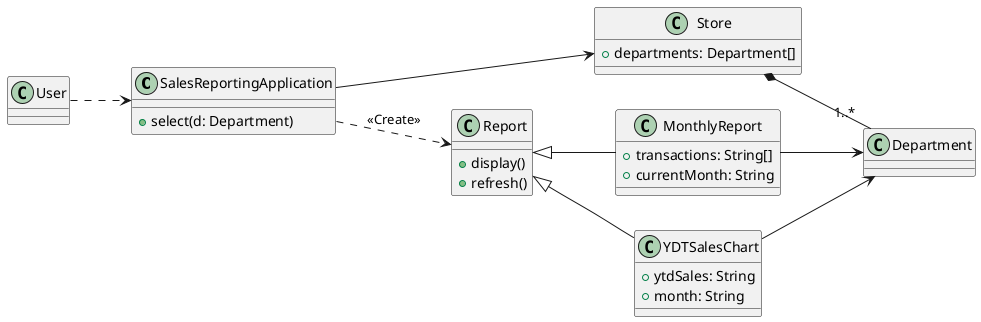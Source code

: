 @startuml step4
left to right direction

class SalesReportingApplication{
    + select(d: Department)
}
class Store{
    + departments: Department[]
}
class Department

Store *-- "1..*" Department
SalesReportingApplication --> Store

class User
User ..> SalesReportingApplication

class Report{
    + display()
    + refresh()
}
together{
    class MonthlyReport{
        + transactions: String[]
        + currentMonth: String
    }
    class YDTSalesChart{
        + ytdSales: String
        + month: String
    }
}

SalesReportingApplication ..> Report : <<Create>>
Report <|-- MonthlyReport
Report <|-- YDTSalesChart
MonthlyReport --> Department
YDTSalesChart --> Department

@enduml